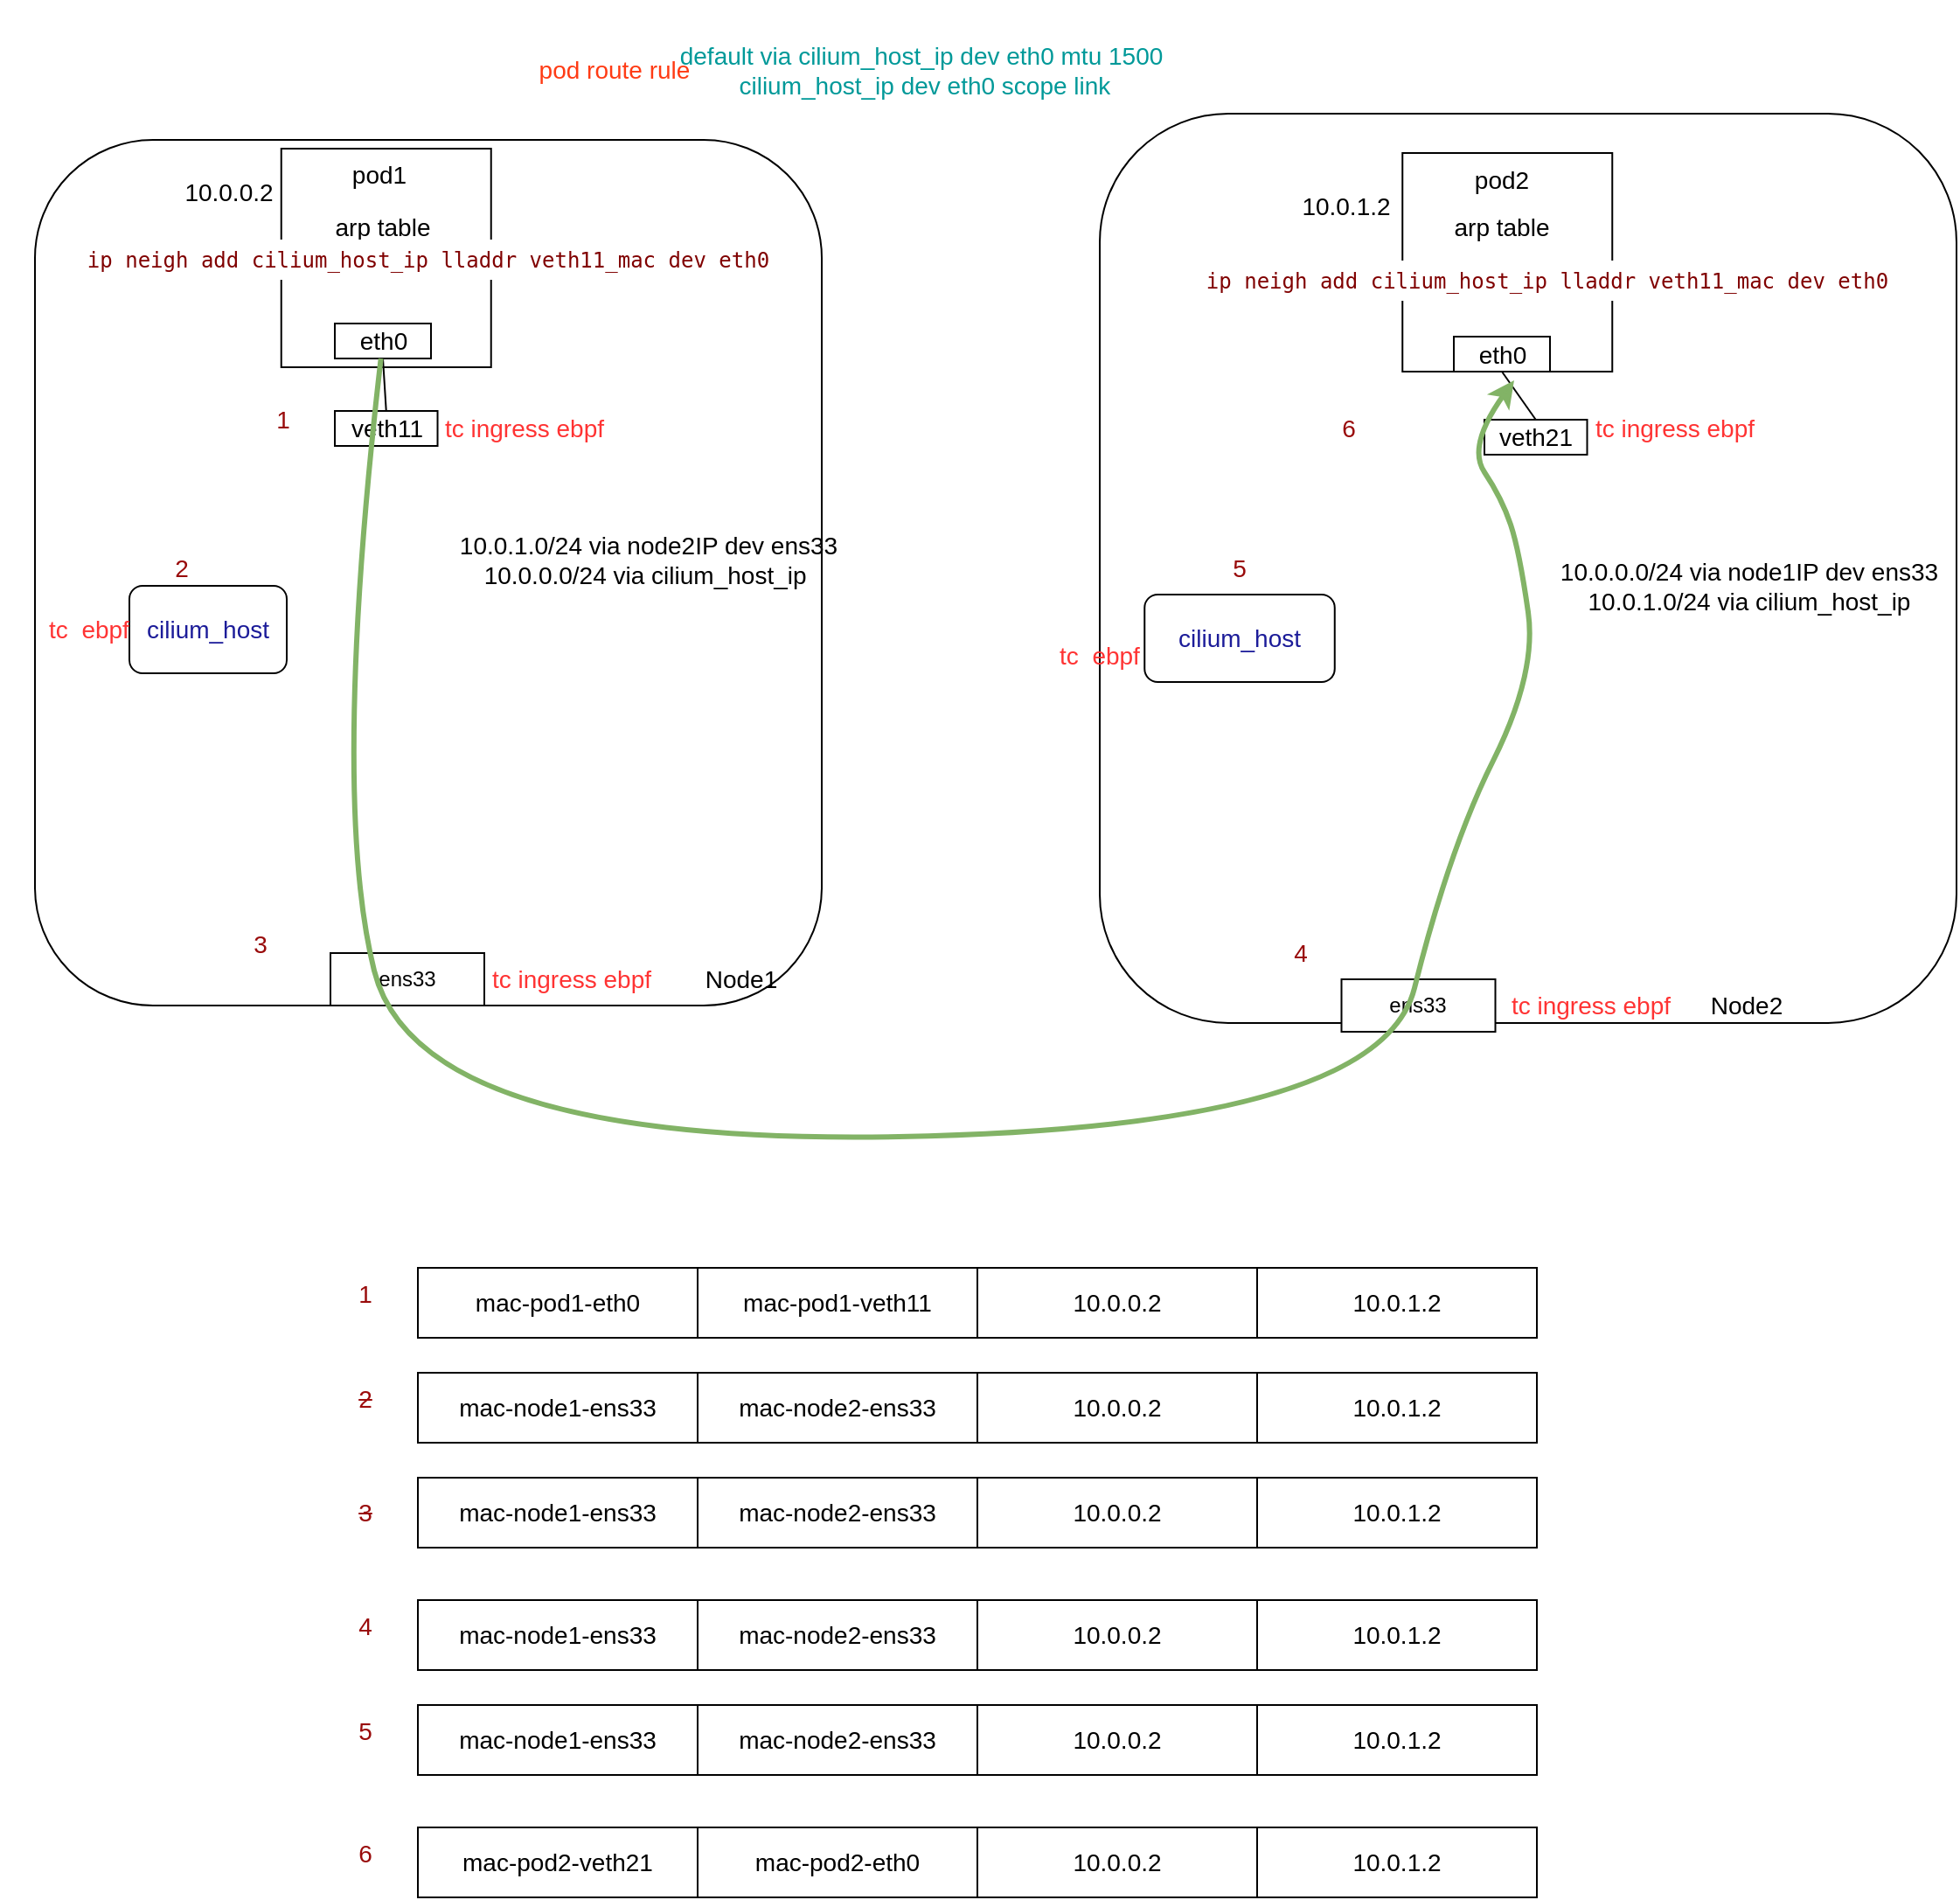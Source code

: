 <mxfile>
    <diagram id="cLBCj11ThlkR8rny8oWm" name="Page-1">
        <mxGraphModel dx="1751" dy="1613" grid="1" gridSize="10" guides="1" tooltips="1" connect="1" arrows="1" fold="1" page="1" pageScale="1" pageWidth="850" pageHeight="1100" math="0" shadow="0">
            <root>
                <mxCell id="0"/>
                <mxCell id="1" parent="0"/>
                <mxCell id="2" value="" style="rounded=1;whiteSpace=wrap;html=1;gradientColor=none;" parent="1" vertex="1">
                    <mxGeometry x="-19" y="55" width="450" height="495" as="geometry"/>
                </mxCell>
                <mxCell id="3" value="" style="rounded=0;whiteSpace=wrap;html=1;" parent="1" vertex="1">
                    <mxGeometry x="121.87" y="60" width="120" height="125" as="geometry"/>
                </mxCell>
                <mxCell id="4" value="pod1" style="text;html=1;strokeColor=none;fillColor=none;align=center;verticalAlign=middle;whiteSpace=wrap;rounded=0;fontSize=14;" parent="1" vertex="1">
                    <mxGeometry x="147.5" y="60" width="60" height="30" as="geometry"/>
                </mxCell>
                <mxCell id="5" value="eth0" style="rounded=0;whiteSpace=wrap;html=1;fontSize=14;" parent="1" vertex="1">
                    <mxGeometry x="152.5" y="160" width="55" height="20" as="geometry"/>
                </mxCell>
                <mxCell id="6" value="veth11" style="rounded=0;whiteSpace=wrap;html=1;fontSize=14;" parent="1" vertex="1">
                    <mxGeometry x="152.51" y="210" width="58.75" height="20" as="geometry"/>
                </mxCell>
                <mxCell id="7" value="" style="endArrow=none;html=1;fontSize=14;entryX=0.5;entryY=1;entryDx=0;entryDy=0;exitX=0.5;exitY=0;exitDx=0;exitDy=0;" parent="1" source="6" target="5" edge="1">
                    <mxGeometry width="50" height="50" relative="1" as="geometry">
                        <mxPoint x="370" y="250" as="sourcePoint"/>
                        <mxPoint x="420" y="200" as="targetPoint"/>
                    </mxGeometry>
                </mxCell>
                <mxCell id="13" value="&lt;font color=&quot;#ff3333&quot;&gt;tc ingress ebpf&lt;/font&gt;" style="text;html=1;strokeColor=none;fillColor=none;align=center;verticalAlign=middle;whiteSpace=wrap;rounded=0;fontSize=14;" parent="1" vertex="1">
                    <mxGeometry x="211.26" y="205" width="100" height="30" as="geometry"/>
                </mxCell>
                <mxCell id="16" value="arp table" style="text;html=1;strokeColor=none;fillColor=none;align=center;verticalAlign=middle;whiteSpace=wrap;rounded=0;fontSize=14;" parent="1" vertex="1">
                    <mxGeometry x="150" y="90" width="60" height="30" as="geometry"/>
                </mxCell>
                <mxCell id="18" value="Node1" style="text;html=1;strokeColor=none;fillColor=none;align=center;verticalAlign=middle;whiteSpace=wrap;rounded=0;fontSize=14;" parent="1" vertex="1">
                    <mxGeometry x="355" y="520" width="60" height="30" as="geometry"/>
                </mxCell>
                <mxCell id="19" value="ens33" style="rounded=0;whiteSpace=wrap;html=1;" parent="1" vertex="1">
                    <mxGeometry x="150" y="520" width="88" height="30" as="geometry"/>
                </mxCell>
                <mxCell id="20" value="" style="rounded=1;whiteSpace=wrap;html=1;" parent="1" vertex="1">
                    <mxGeometry x="590" y="40" width="490" height="520" as="geometry"/>
                </mxCell>
                <mxCell id="21" value="" style="rounded=0;whiteSpace=wrap;html=1;" parent="1" vertex="1">
                    <mxGeometry x="763.13" y="62.5" width="120" height="125" as="geometry"/>
                </mxCell>
                <mxCell id="22" value="pod2" style="text;html=1;strokeColor=none;fillColor=none;align=center;verticalAlign=middle;whiteSpace=wrap;rounded=0;fontSize=14;" parent="1" vertex="1">
                    <mxGeometry x="790" y="62.5" width="60" height="30" as="geometry"/>
                </mxCell>
                <mxCell id="23" value="eth0" style="rounded=0;whiteSpace=wrap;html=1;fontSize=14;" parent="1" vertex="1">
                    <mxGeometry x="792.5" y="167.5" width="55" height="20" as="geometry"/>
                </mxCell>
                <mxCell id="24" value="veth21" style="rounded=0;whiteSpace=wrap;html=1;fontSize=14;" parent="1" vertex="1">
                    <mxGeometry x="810" y="215" width="58.75" height="20" as="geometry"/>
                </mxCell>
                <mxCell id="25" value="" style="endArrow=none;html=1;fontSize=14;entryX=0.5;entryY=1;entryDx=0;entryDy=0;exitX=0.5;exitY=0;exitDx=0;exitDy=0;" parent="1" source="24" target="23" edge="1">
                    <mxGeometry width="50" height="50" relative="1" as="geometry">
                        <mxPoint x="880" y="250" as="sourcePoint"/>
                        <mxPoint x="930" y="200" as="targetPoint"/>
                    </mxGeometry>
                </mxCell>
                <mxCell id="26" value="&lt;font color=&quot;#ff3333&quot;&gt;tc ingress ebpf&lt;/font&gt;" style="text;html=1;strokeColor=none;fillColor=none;align=center;verticalAlign=middle;whiteSpace=wrap;rounded=0;fontSize=14;" parent="1" vertex="1">
                    <mxGeometry x="868.75" y="205" width="100" height="30" as="geometry"/>
                </mxCell>
                <mxCell id="27" value="arp table" style="text;html=1;strokeColor=none;fillColor=none;align=center;verticalAlign=middle;whiteSpace=wrap;rounded=0;fontSize=14;" parent="1" vertex="1">
                    <mxGeometry x="790" y="90" width="60" height="30" as="geometry"/>
                </mxCell>
                <mxCell id="28" value="Node2" style="text;html=1;strokeColor=none;fillColor=none;align=center;verticalAlign=middle;whiteSpace=wrap;rounded=0;fontSize=14;" parent="1" vertex="1">
                    <mxGeometry x="930" y="535" width="60" height="30" as="geometry"/>
                </mxCell>
                <mxCell id="29" value="ens33" style="rounded=0;whiteSpace=wrap;html=1;" parent="1" vertex="1">
                    <mxGeometry x="728.25" y="535" width="88" height="30" as="geometry"/>
                </mxCell>
                <mxCell id="31" value="&lt;font style=&quot;font-size: 14px;&quot;&gt;10.0.0.2&lt;/font&gt;" style="text;html=1;strokeColor=none;fillColor=none;align=center;verticalAlign=middle;whiteSpace=wrap;rounded=0;" parent="1" vertex="1">
                    <mxGeometry x="61.87" y="70" width="60" height="30" as="geometry"/>
                </mxCell>
                <mxCell id="32" value="&lt;font style=&quot;font-size: 14px;&quot;&gt;10.0.1.2&lt;/font&gt;" style="text;html=1;strokeColor=none;fillColor=none;align=center;verticalAlign=middle;whiteSpace=wrap;rounded=0;" parent="1" vertex="1">
                    <mxGeometry x="700.63" y="77.5" width="60" height="30" as="geometry"/>
                </mxCell>
                <mxCell id="33" value="10.0.1.0/24 via node2IP dev ens33&lt;br&gt;10.0.0.0/24 via cilium_host_ip&amp;nbsp;" style="text;html=1;strokeColor=none;fillColor=none;align=center;verticalAlign=middle;whiteSpace=wrap;rounded=0;fontSize=14;" parent="1" vertex="1">
                    <mxGeometry x="207.5" y="265" width="248.25" height="60" as="geometry"/>
                </mxCell>
                <mxCell id="34" value="10.0.0.0/24 via node1IP dev ens33&lt;br&gt;10.0.1.0/24 via cilium_host_ip" style="text;html=1;strokeColor=none;fillColor=none;align=center;verticalAlign=middle;whiteSpace=wrap;rounded=0;fontSize=14;" parent="1" vertex="1">
                    <mxGeometry x="850" y="280" width="222.5" height="60" as="geometry"/>
                </mxCell>
                <mxCell id="35" value="" style="curved=1;endArrow=classic;html=1;fontSize=14;entryX=0.627;entryY=1.25;entryDx=0;entryDy=0;entryPerimeter=0;fillColor=#d5e8d4;strokeColor=#82b366;strokeWidth=3;" parent="1" source="5" target="23" edge="1">
                    <mxGeometry width="50" height="50" relative="1" as="geometry">
                        <mxPoint x="370" y="310" as="sourcePoint"/>
                        <mxPoint x="420" y="260" as="targetPoint"/>
                        <Array as="points">
                            <mxPoint x="150" y="430"/>
                            <mxPoint x="200" y="630"/>
                            <mxPoint x="750" y="620"/>
                            <mxPoint x="790" y="460"/>
                            <mxPoint x="840" y="360"/>
                            <mxPoint x="830" y="290"/>
                            <mxPoint x="820" y="260"/>
                            <mxPoint x="800" y="230"/>
                        </Array>
                    </mxGeometry>
                </mxCell>
                <mxCell id="36" value="mac-pod1-eth0" style="rounded=0;whiteSpace=wrap;html=1;fontSize=14;" parent="1" vertex="1">
                    <mxGeometry x="200" y="700" width="160" height="40" as="geometry"/>
                </mxCell>
                <mxCell id="37" value="mac-pod1-veth11" style="rounded=0;whiteSpace=wrap;html=1;fontSize=14;" parent="1" vertex="1">
                    <mxGeometry x="360" y="700" width="160" height="40" as="geometry"/>
                </mxCell>
                <mxCell id="38" value="10.0.1.2" style="rounded=0;whiteSpace=wrap;html=1;fontSize=14;" parent="1" vertex="1">
                    <mxGeometry x="680" y="700" width="160" height="40" as="geometry"/>
                </mxCell>
                <mxCell id="39" value="10.0.0.2" style="rounded=0;whiteSpace=wrap;html=1;fontSize=14;" parent="1" vertex="1">
                    <mxGeometry x="520" y="700" width="160" height="40" as="geometry"/>
                </mxCell>
                <mxCell id="40" value="mac-node1-ens33" style="rounded=0;whiteSpace=wrap;html=1;fontSize=14;" parent="1" vertex="1">
                    <mxGeometry x="200" y="820" width="160" height="40" as="geometry"/>
                </mxCell>
                <mxCell id="41" value="mac-node2-ens33" style="rounded=0;whiteSpace=wrap;html=1;fontSize=14;" parent="1" vertex="1">
                    <mxGeometry x="360" y="820" width="160" height="40" as="geometry"/>
                </mxCell>
                <mxCell id="42" value="10.0.1.2" style="rounded=0;whiteSpace=wrap;html=1;fontSize=14;" parent="1" vertex="1">
                    <mxGeometry x="680" y="820" width="160" height="40" as="geometry"/>
                </mxCell>
                <mxCell id="43" value="10.0.0.2" style="rounded=0;whiteSpace=wrap;html=1;fontSize=14;" parent="1" vertex="1">
                    <mxGeometry x="520" y="820" width="160" height="40" as="geometry"/>
                </mxCell>
                <mxCell id="44" value="mac-node1-ens33" style="rounded=0;whiteSpace=wrap;html=1;fontSize=14;" parent="1" vertex="1">
                    <mxGeometry x="200" y="890" width="160" height="40" as="geometry"/>
                </mxCell>
                <mxCell id="45" value="mac-node2-ens33" style="rounded=0;whiteSpace=wrap;html=1;fontSize=14;" parent="1" vertex="1">
                    <mxGeometry x="360" y="890" width="160" height="40" as="geometry"/>
                </mxCell>
                <mxCell id="46" value="10.0.1.2" style="rounded=0;whiteSpace=wrap;html=1;fontSize=14;" parent="1" vertex="1">
                    <mxGeometry x="680" y="890" width="160" height="40" as="geometry"/>
                </mxCell>
                <mxCell id="47" value="10.0.0.2" style="rounded=0;whiteSpace=wrap;html=1;fontSize=14;" parent="1" vertex="1">
                    <mxGeometry x="520" y="890" width="160" height="40" as="geometry"/>
                </mxCell>
                <mxCell id="48" value="&lt;font color=&quot;#ff3333&quot;&gt;tc ingress ebpf&lt;/font&gt;" style="text;html=1;strokeColor=none;fillColor=none;align=center;verticalAlign=middle;whiteSpace=wrap;rounded=0;fontSize=14;" parent="1" vertex="1">
                    <mxGeometry x="238" y="520" width="100" height="30" as="geometry"/>
                </mxCell>
                <mxCell id="49" value="&lt;font color=&quot;#ff3333&quot;&gt;tc ingress ebpf&lt;/font&gt;" style="text;html=1;strokeColor=none;fillColor=none;align=center;verticalAlign=middle;whiteSpace=wrap;rounded=0;fontSize=14;" parent="1" vertex="1">
                    <mxGeometry x="821.25" y="535" width="100" height="30" as="geometry"/>
                </mxCell>
                <mxCell id="51" value="&lt;font color=&quot;#990b0b&quot; style=&quot;font-size: 14px;&quot;&gt;1&lt;/font&gt;" style="text;html=1;strokeColor=none;fillColor=none;align=center;verticalAlign=middle;whiteSpace=wrap;rounded=0;" parent="1" vertex="1">
                    <mxGeometry x="93" y="200" width="60" height="30" as="geometry"/>
                </mxCell>
                <mxCell id="52" value="&lt;font color=&quot;#990b0b&quot;&gt;&lt;span style=&quot;font-size: 14px;&quot;&gt;2&lt;/span&gt;&lt;/font&gt;" style="text;html=1;strokeColor=none;fillColor=none;align=center;verticalAlign=middle;whiteSpace=wrap;rounded=0;" parent="1" vertex="1">
                    <mxGeometry x="35" y="285" width="60" height="30" as="geometry"/>
                </mxCell>
                <mxCell id="53" value="&lt;font color=&quot;#990b0b&quot;&gt;&lt;span style=&quot;font-size: 14px;&quot;&gt;5&lt;/span&gt;&lt;/font&gt;" style="text;html=1;strokeColor=none;fillColor=none;align=center;verticalAlign=middle;whiteSpace=wrap;rounded=0;" parent="1" vertex="1">
                    <mxGeometry x="640" y="285" width="60" height="30" as="geometry"/>
                </mxCell>
                <mxCell id="54" value="&lt;font color=&quot;#990b0b&quot;&gt;&lt;span style=&quot;font-size: 14px;&quot;&gt;6&lt;/span&gt;&lt;/font&gt;" style="text;html=1;strokeColor=none;fillColor=none;align=center;verticalAlign=middle;whiteSpace=wrap;rounded=0;" parent="1" vertex="1">
                    <mxGeometry x="700.63" y="205" width="62.5" height="30" as="geometry"/>
                </mxCell>
                <mxCell id="55" value="1" style="text;html=1;strokeColor=none;fillColor=none;align=center;verticalAlign=middle;whiteSpace=wrap;rounded=0;fontSize=14;fontColor=#990B0B;" parent="1" vertex="1">
                    <mxGeometry x="140" y="700" width="60" height="30" as="geometry"/>
                </mxCell>
                <mxCell id="56" value="&lt;strike&gt;3&lt;/strike&gt;" style="text;html=1;strokeColor=none;fillColor=none;align=center;verticalAlign=middle;whiteSpace=wrap;rounded=0;fontSize=14;fontColor=#990B0B;" parent="1" vertex="1">
                    <mxGeometry x="140" y="825" width="60" height="30" as="geometry"/>
                </mxCell>
                <mxCell id="57" value="4" style="text;html=1;strokeColor=none;fillColor=none;align=center;verticalAlign=middle;whiteSpace=wrap;rounded=0;fontSize=14;fontColor=#990B0B;" parent="1" vertex="1">
                    <mxGeometry x="140" y="890" width="60" height="30" as="geometry"/>
                </mxCell>
                <mxCell id="58" value="mac-pod2-veth21" style="rounded=0;whiteSpace=wrap;html=1;fontSize=14;" parent="1" vertex="1">
                    <mxGeometry x="200" y="1020" width="160" height="40" as="geometry"/>
                </mxCell>
                <mxCell id="59" value="mac-pod2-eth0" style="rounded=0;whiteSpace=wrap;html=1;fontSize=14;" parent="1" vertex="1">
                    <mxGeometry x="360" y="1020" width="160" height="40" as="geometry"/>
                </mxCell>
                <mxCell id="60" value="10.0.1.2" style="rounded=0;whiteSpace=wrap;html=1;fontSize=14;" parent="1" vertex="1">
                    <mxGeometry x="680" y="1020" width="160" height="40" as="geometry"/>
                </mxCell>
                <mxCell id="61" value="10.0.0.2" style="rounded=0;whiteSpace=wrap;html=1;fontSize=14;" parent="1" vertex="1">
                    <mxGeometry x="520" y="1020" width="160" height="40" as="geometry"/>
                </mxCell>
                <mxCell id="62" value="6" style="text;html=1;strokeColor=none;fillColor=none;align=center;verticalAlign=middle;whiteSpace=wrap;rounded=0;fontSize=14;fontColor=#990B0B;" parent="1" vertex="1">
                    <mxGeometry x="140" y="1020" width="60" height="30" as="geometry"/>
                </mxCell>
                <mxCell id="63" value="" style="rounded=1;whiteSpace=wrap;html=1;fontSize=14;fontColor=#990B0B;" parent="1" vertex="1">
                    <mxGeometry x="35" y="310" width="90" height="50" as="geometry"/>
                </mxCell>
                <mxCell id="65" value="&lt;span style=&quot;color: rgb(28, 28, 153);&quot;&gt;cilium_host&lt;/span&gt;" style="text;html=1;strokeColor=none;fillColor=none;align=center;verticalAlign=middle;whiteSpace=wrap;rounded=0;fontSize=14;fontColor=#990B0B;" parent="1" vertex="1">
                    <mxGeometry x="50" y="320" width="60" height="30" as="geometry"/>
                </mxCell>
                <mxCell id="66" value="" style="rounded=1;whiteSpace=wrap;html=1;fontSize=14;fontColor=#990B0B;" parent="1" vertex="1">
                    <mxGeometry x="615.63" y="315" width="108.75" height="50" as="geometry"/>
                </mxCell>
                <mxCell id="67" value="&lt;span style=&quot;color: rgb(28, 28, 153);&quot;&gt;cilium_host&lt;/span&gt;" style="text;html=1;strokeColor=none;fillColor=none;align=center;verticalAlign=middle;whiteSpace=wrap;rounded=0;fontSize=14;fontColor=#990B0B;" parent="1" vertex="1">
                    <mxGeometry x="640" y="325" width="60" height="30" as="geometry"/>
                </mxCell>
                <mxCell id="72" value="&lt;div style=&quot;color: rgb(0, 0, 0); background-color: rgb(255, 255, 255); font-family: monospace, &amp;quot;Droid Sans Mono&amp;quot;, &amp;quot;monospace&amp;quot;, &amp;quot;Droid Sans Mono&amp;quot;, &amp;quot;monospace&amp;quot;, monospace; line-height: 22px;&quot;&gt;&lt;span style=&quot;color: rgb(128, 0, 0);&quot;&gt;&lt;font style=&quot;font-size: 12px;&quot;&gt;ip neigh add cilium_host_ip lladdr veth11_mac dev eth0&lt;/font&gt;&lt;/span&gt;&lt;/div&gt;" style="text;html=1;strokeColor=none;fillColor=none;align=center;verticalAlign=middle;whiteSpace=wrap;rounded=0;fontSize=14;fontColor=#1C1C99;" parent="1" vertex="1">
                    <mxGeometry y="107.5" width="412" height="30" as="geometry"/>
                </mxCell>
                <mxCell id="76" value="&lt;div style=&quot;color: rgb(0, 0, 0); background-color: rgb(255, 255, 255); font-family: monospace, &amp;quot;Droid Sans Mono&amp;quot;, &amp;quot;monospace&amp;quot;, &amp;quot;Droid Sans Mono&amp;quot;, &amp;quot;monospace&amp;quot;, monospace; line-height: 22px;&quot;&gt;&lt;span style=&quot;color: rgb(128, 0, 0);&quot;&gt;&lt;font style=&quot;font-size: 12px;&quot;&gt;ip neigh add cilium_host_ip lladdr veth11_mac dev eth0&lt;/font&gt;&lt;/span&gt;&lt;/div&gt;" style="text;html=1;strokeColor=none;fillColor=none;align=center;verticalAlign=middle;whiteSpace=wrap;rounded=0;fontSize=14;fontColor=#1C1C99;" parent="1" vertex="1">
                    <mxGeometry x="640" y="120" width="412" height="30" as="geometry"/>
                </mxCell>
                <mxCell id="80" value="&lt;font color=&quot;#009999&quot; style=&quot;font-size: 14px;&quot;&gt;default via cilium_host_ip dev eth0 mtu 1500&lt;br style=&quot;font-size: 14px;&quot;&gt;&amp;nbsp;cilium_host_ip dev eth0 scope link&lt;/font&gt;" style="text;html=1;strokeColor=none;fillColor=none;align=center;verticalAlign=middle;whiteSpace=wrap;rounded=0;fontSize=14;" parent="1" vertex="1">
                    <mxGeometry x="312.87" y="-25" width="350" height="80" as="geometry"/>
                </mxCell>
                <mxCell id="81" value="&lt;font color=&quot;#ff3b14&quot; style=&quot;font-size: 14px;&quot;&gt;pod route rule&lt;/font&gt;" style="text;html=1;strokeColor=none;fillColor=none;align=center;verticalAlign=middle;whiteSpace=wrap;rounded=0;fontSize=14;" parent="1" vertex="1">
                    <mxGeometry x="260" width="105" height="30" as="geometry"/>
                </mxCell>
                <mxCell id="84" value="&lt;font color=&quot;#ff3333&quot;&gt;tc&amp;nbsp; ebpf&lt;/font&gt;" style="text;html=1;strokeColor=none;fillColor=none;align=center;verticalAlign=middle;whiteSpace=wrap;rounded=0;fontSize=14;" parent="1" vertex="1">
                    <mxGeometry x="-38.13" y="320" width="100" height="30" as="geometry"/>
                </mxCell>
                <mxCell id="85" value="&lt;font color=&quot;#ff3333&quot;&gt;tc&amp;nbsp; ebpf&lt;/font&gt;" style="text;html=1;strokeColor=none;fillColor=none;align=center;verticalAlign=middle;whiteSpace=wrap;rounded=0;fontSize=14;" parent="1" vertex="1">
                    <mxGeometry x="540" y="335" width="100" height="30" as="geometry"/>
                </mxCell>
                <mxCell id="88" value="&lt;font color=&quot;#990b0b&quot;&gt;&lt;span style=&quot;font-size: 14px;&quot;&gt;3&lt;/span&gt;&lt;/font&gt;" style="text;html=1;strokeColor=none;fillColor=none;align=center;verticalAlign=middle;whiteSpace=wrap;rounded=0;" parent="1" vertex="1">
                    <mxGeometry x="80" y="500" width="60" height="30" as="geometry"/>
                </mxCell>
                <mxCell id="89" value="&lt;font color=&quot;#990b0b&quot;&gt;&lt;span style=&quot;font-size: 14px;&quot;&gt;4&lt;/span&gt;&lt;/font&gt;" style="text;html=1;strokeColor=none;fillColor=none;align=center;verticalAlign=middle;whiteSpace=wrap;rounded=0;" parent="1" vertex="1">
                    <mxGeometry x="675" y="505" width="60" height="30" as="geometry"/>
                </mxCell>
                <mxCell id="90" value="mac-node1-ens33" style="rounded=0;whiteSpace=wrap;html=1;fontSize=14;" parent="1" vertex="1">
                    <mxGeometry x="200" y="950" width="160" height="40" as="geometry"/>
                </mxCell>
                <mxCell id="91" value="mac-node2-ens33" style="rounded=0;whiteSpace=wrap;html=1;fontSize=14;" parent="1" vertex="1">
                    <mxGeometry x="360" y="950" width="160" height="40" as="geometry"/>
                </mxCell>
                <mxCell id="92" value="10.0.1.2" style="rounded=0;whiteSpace=wrap;html=1;fontSize=14;" parent="1" vertex="1">
                    <mxGeometry x="680" y="950" width="160" height="40" as="geometry"/>
                </mxCell>
                <mxCell id="93" value="10.0.0.2" style="rounded=0;whiteSpace=wrap;html=1;fontSize=14;" parent="1" vertex="1">
                    <mxGeometry x="520" y="950" width="160" height="40" as="geometry"/>
                </mxCell>
                <mxCell id="94" value="5" style="text;html=1;strokeColor=none;fillColor=none;align=center;verticalAlign=middle;whiteSpace=wrap;rounded=0;fontSize=14;fontColor=#990B0B;" parent="1" vertex="1">
                    <mxGeometry x="140" y="950" width="60" height="30" as="geometry"/>
                </mxCell>
                <mxCell id="95" value="mac-node1-ens33" style="rounded=0;whiteSpace=wrap;html=1;fontSize=14;" parent="1" vertex="1">
                    <mxGeometry x="200" y="760" width="160" height="40" as="geometry"/>
                </mxCell>
                <mxCell id="96" value="mac-node2-ens33" style="rounded=0;whiteSpace=wrap;html=1;fontSize=14;" parent="1" vertex="1">
                    <mxGeometry x="360" y="760" width="160" height="40" as="geometry"/>
                </mxCell>
                <mxCell id="97" value="10.0.1.2" style="rounded=0;whiteSpace=wrap;html=1;fontSize=14;" parent="1" vertex="1">
                    <mxGeometry x="680" y="760" width="160" height="40" as="geometry"/>
                </mxCell>
                <mxCell id="98" value="10.0.0.2" style="rounded=0;whiteSpace=wrap;html=1;fontSize=14;" parent="1" vertex="1">
                    <mxGeometry x="520" y="760" width="160" height="40" as="geometry"/>
                </mxCell>
                <mxCell id="99" value="&lt;font color=&quot;#9d0c0c&quot;&gt;&lt;strike&gt;2&lt;/strike&gt;&lt;/font&gt;" style="text;html=1;strokeColor=none;fillColor=none;align=center;verticalAlign=middle;whiteSpace=wrap;rounded=0;fontSize=14;fontColor=#990B0B;" parent="1" vertex="1">
                    <mxGeometry x="140" y="760" width="60" height="30" as="geometry"/>
                </mxCell>
            </root>
        </mxGraphModel>
    </diagram>
</mxfile>